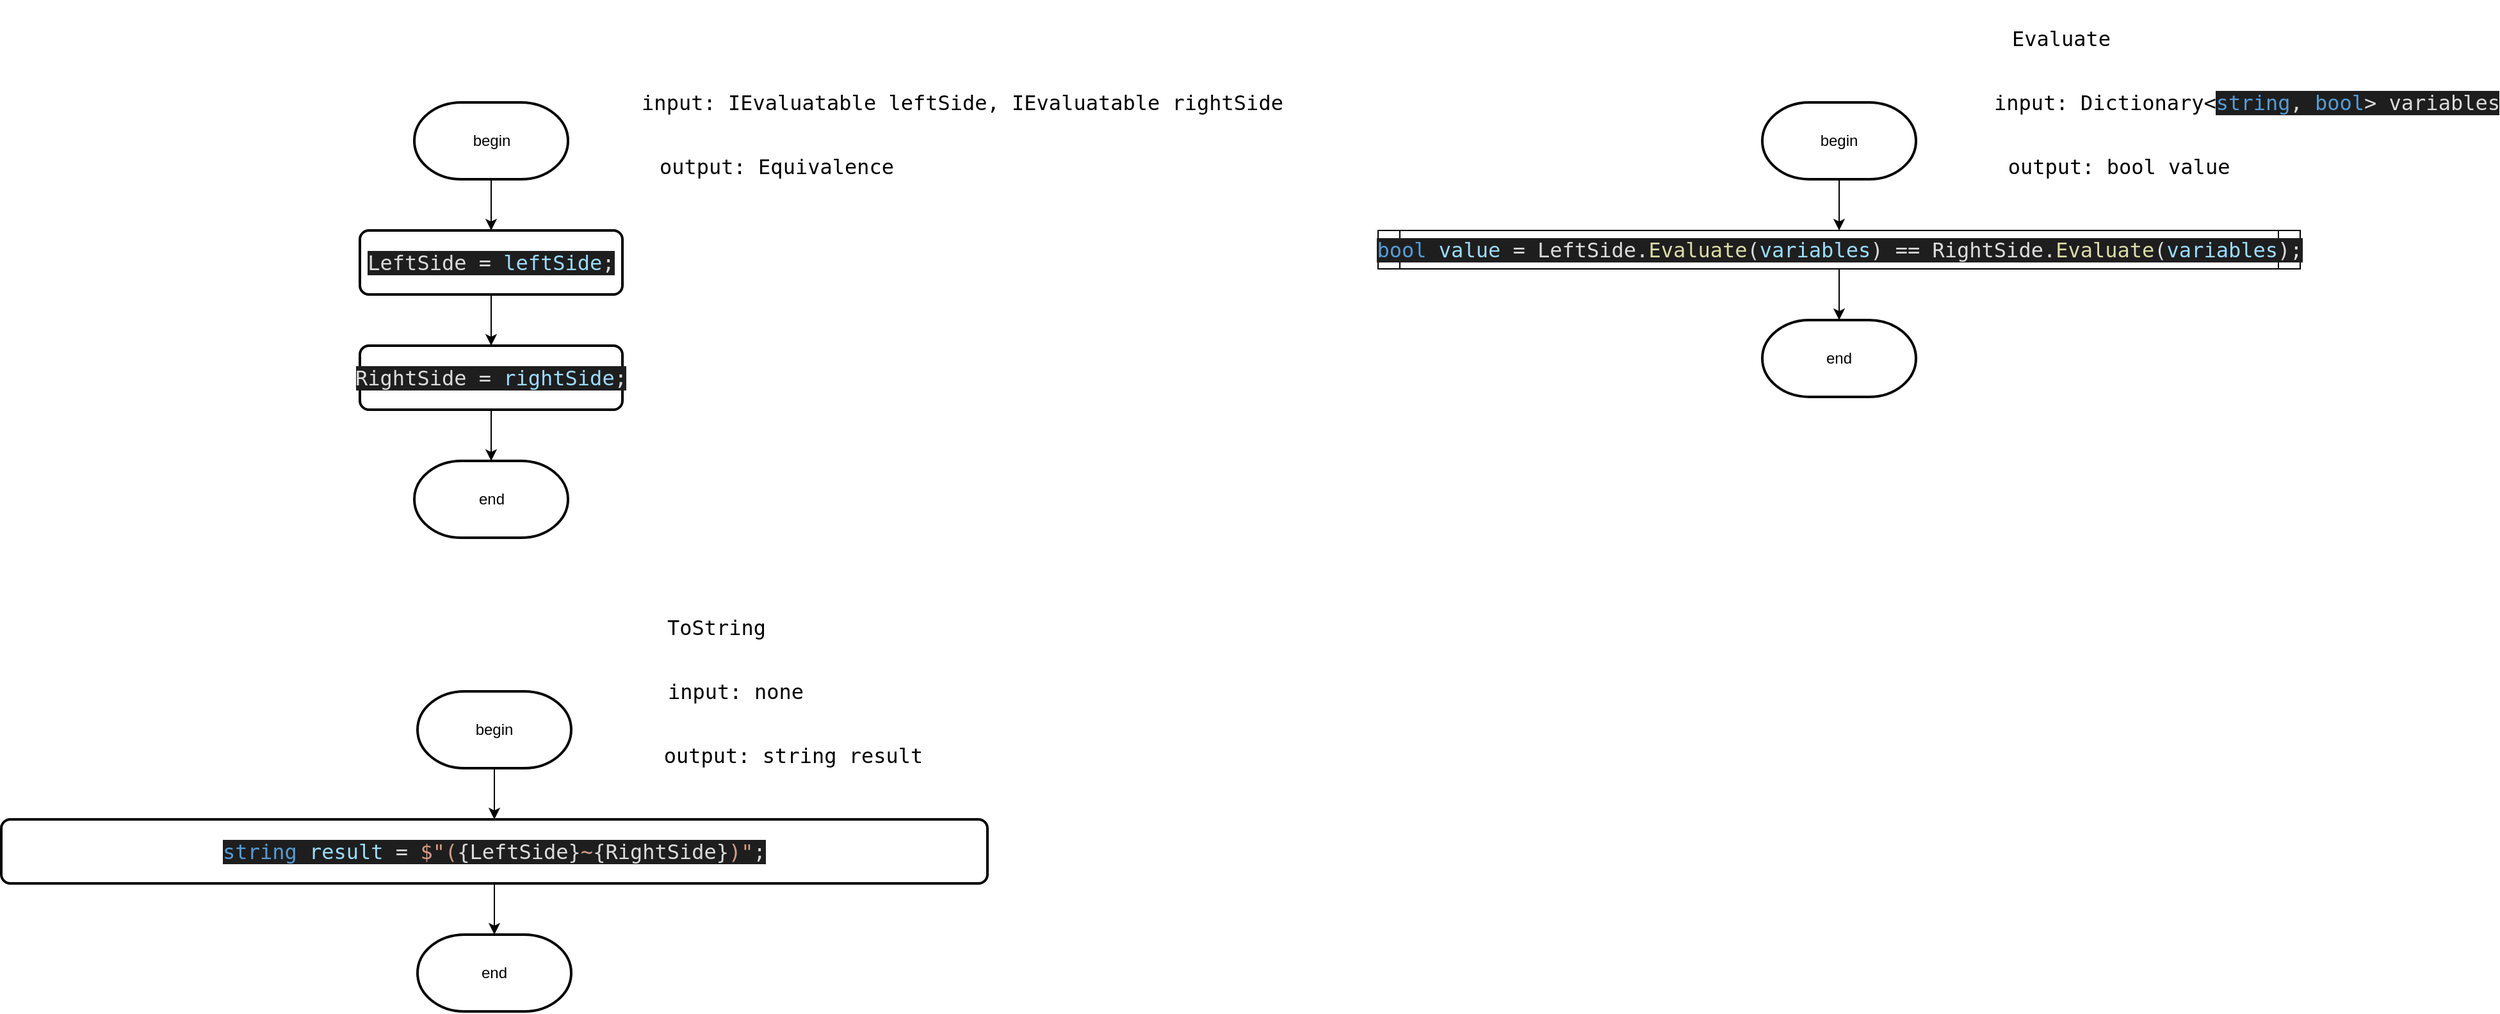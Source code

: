 <mxfile version="26.2.2">
  <diagram name="Page-1" id="wWQFUGHdb_J_DPX5aShU">
    <mxGraphModel dx="2918" dy="2301" grid="1" gridSize="10" guides="1" tooltips="1" connect="1" arrows="1" fold="1" page="1" pageScale="1" pageWidth="850" pageHeight="1100" math="0" shadow="0">
      <root>
        <mxCell id="0" />
        <mxCell id="1" parent="0" />
        <mxCell id="fn003GXV_2hyAFAk2X-T-59" value="&lt;div&gt;&lt;pre style=&quot;font-family: &amp;quot;JetBrains Mono&amp;quot;, monospace; font-size: 12pt;&quot;&gt;&lt;font style=&quot;color: rgb(255, 255, 255);&quot;&gt;Equivalence&lt;/font&gt;&lt;/pre&gt;&lt;/div&gt;" style="text;html=1;align=center;verticalAlign=middle;resizable=0;points=[];autosize=1;strokeColor=none;fillColor=none;" parent="1" vertex="1">
          <mxGeometry x="-97.5" y="-250" width="120" height="60" as="geometry" />
        </mxCell>
        <mxCell id="fn003GXV_2hyAFAk2X-T-60" style="edgeStyle=orthogonalEdgeStyle;rounded=0;orthogonalLoop=1;jettySize=auto;html=1;exitX=0.5;exitY=1;exitDx=0;exitDy=0;exitPerimeter=0;entryX=0.5;entryY=0;entryDx=0;entryDy=0;" parent="1" source="fn003GXV_2hyAFAk2X-T-61" target="fn003GXV_2hyAFAk2X-T-63" edge="1">
          <mxGeometry relative="1" as="geometry" />
        </mxCell>
        <mxCell id="fn003GXV_2hyAFAk2X-T-61" value="begin" style="strokeWidth=2;html=1;shape=mxgraph.flowchart.terminator;whiteSpace=wrap;" parent="1" vertex="1">
          <mxGeometry x="-287.5" y="-170" width="120" height="60" as="geometry" />
        </mxCell>
        <mxCell id="fn003GXV_2hyAFAk2X-T-62" style="edgeStyle=orthogonalEdgeStyle;rounded=0;orthogonalLoop=1;jettySize=auto;html=1;exitX=0.5;exitY=1;exitDx=0;exitDy=0;entryX=0.5;entryY=0;entryDx=0;entryDy=0;" parent="1" source="fn003GXV_2hyAFAk2X-T-63" target="fn003GXV_2hyAFAk2X-T-64" edge="1">
          <mxGeometry relative="1" as="geometry" />
        </mxCell>
        <mxCell id="fn003GXV_2hyAFAk2X-T-63" value="&lt;div style=&quot;background-color:#1e1e1e;color:#dcdcdc&quot;&gt;&lt;pre style=&quot;font-family:&#39;JetBrains Mono&#39;,monospace;font-size:12.0pt;&quot;&gt;LeftSide = &lt;span style=&quot;color:#9cdcfe;&quot;&gt;leftSide&lt;/span&gt;;&lt;/pre&gt;&lt;/div&gt;" style="rounded=1;whiteSpace=wrap;html=1;absoluteArcSize=1;arcSize=14;strokeWidth=2;" parent="1" vertex="1">
          <mxGeometry x="-330" y="-70" width="205" height="50" as="geometry" />
        </mxCell>
        <mxCell id="fn003GXV_2hyAFAk2X-T-64" value="&lt;div style=&quot;background-color: rgb(30, 30, 30); color: rgb(220, 220, 220);&quot;&gt;&lt;pre style=&quot;font-family:&#39;JetBrains Mono&#39;,monospace;font-size:12.0pt;&quot;&gt;&lt;div&gt;&lt;pre style=&quot;font-family:&#39;JetBrains Mono&#39;,monospace;font-size:12.0pt;&quot;&gt;RightSide = &lt;span style=&quot;color:#9cdcfe;&quot;&gt;rightSide&lt;/span&gt;;&lt;/pre&gt;&lt;/div&gt;&lt;/pre&gt;&lt;/div&gt;" style="rounded=1;whiteSpace=wrap;html=1;absoluteArcSize=1;arcSize=14;strokeWidth=2;" parent="1" vertex="1">
          <mxGeometry x="-330" y="20" width="205" height="50" as="geometry" />
        </mxCell>
        <mxCell id="fn003GXV_2hyAFAk2X-T-65" value="&lt;pre style=&quot;font-family: &amp;quot;JetBrains Mono&amp;quot;, monospace; font-size: 12pt;&quot;&gt;input: IEvaluatable leftSide, IEvaluatable rightSide&lt;/pre&gt;" style="text;html=1;align=center;verticalAlign=middle;resizable=0;points=[];autosize=1;strokeColor=none;fillColor=none;" parent="1" vertex="1">
          <mxGeometry x="-100" y="-200" width="480" height="60" as="geometry" />
        </mxCell>
        <mxCell id="fn003GXV_2hyAFAk2X-T-66" value="&lt;pre style=&quot;font-family: &amp;quot;JetBrains Mono&amp;quot;, monospace; font-size: 12pt;&quot;&gt;output: Equivalence&lt;/pre&gt;" style="text;html=1;align=center;verticalAlign=middle;resizable=0;points=[];autosize=1;strokeColor=none;fillColor=none;" parent="1" vertex="1">
          <mxGeometry x="-100" y="-150" width="190" height="60" as="geometry" />
        </mxCell>
        <mxCell id="fn003GXV_2hyAFAk2X-T-67" value="end" style="strokeWidth=2;html=1;shape=mxgraph.flowchart.terminator;whiteSpace=wrap;" parent="1" vertex="1">
          <mxGeometry x="-287.5" y="110" width="120" height="60" as="geometry" />
        </mxCell>
        <mxCell id="fn003GXV_2hyAFAk2X-T-68" style="edgeStyle=orthogonalEdgeStyle;rounded=0;orthogonalLoop=1;jettySize=auto;html=1;exitX=0.5;exitY=1;exitDx=0;exitDy=0;entryX=0.5;entryY=0;entryDx=0;entryDy=0;entryPerimeter=0;" parent="1" source="fn003GXV_2hyAFAk2X-T-64" target="fn003GXV_2hyAFAk2X-T-67" edge="1">
          <mxGeometry relative="1" as="geometry" />
        </mxCell>
        <mxCell id="fn003GXV_2hyAFAk2X-T-69" value="&lt;pre style=&quot;font-family: &amp;quot;JetBrains Mono&amp;quot;, monospace; font-size: 12pt;&quot;&gt;Evaluate&lt;/pre&gt;" style="text;html=1;align=center;verticalAlign=middle;resizable=0;points=[];autosize=1;strokeColor=none;fillColor=none;" parent="1" vertex="1">
          <mxGeometry x="952.5" y="-250" width="90" height="60" as="geometry" />
        </mxCell>
        <mxCell id="-1y040aWpGjqupSYGB7G-2" style="edgeStyle=orthogonalEdgeStyle;rounded=0;orthogonalLoop=1;jettySize=auto;html=1;exitX=0.5;exitY=1;exitDx=0;exitDy=0;exitPerimeter=0;entryX=0.5;entryY=0;entryDx=0;entryDy=0;" parent="1" source="fn003GXV_2hyAFAk2X-T-71" target="-1y040aWpGjqupSYGB7G-1" edge="1">
          <mxGeometry relative="1" as="geometry" />
        </mxCell>
        <mxCell id="fn003GXV_2hyAFAk2X-T-71" value="begin" style="strokeWidth=2;html=1;shape=mxgraph.flowchart.terminator;whiteSpace=wrap;" parent="1" vertex="1">
          <mxGeometry x="765" y="-170" width="120" height="60" as="geometry" />
        </mxCell>
        <mxCell id="fn003GXV_2hyAFAk2X-T-73" value="&lt;pre style=&quot;font-family: &amp;quot;JetBrains Mono&amp;quot;, monospace; font-size: 12pt;&quot;&gt;input: Dictionary&amp;lt;&lt;span style=&quot;font-size: 12pt; background-color: rgb(30, 30, 30); white-space-collapse: collapse; color: rgb(86, 156, 214);&quot;&gt;string&lt;/span&gt;&lt;span style=&quot;font-size: 12pt; background-color: rgb(30, 30, 30); color: rgb(220, 220, 220); white-space-collapse: collapse;&quot;&gt;, &lt;/span&gt;&lt;span style=&quot;font-size: 12pt; background-color: rgb(30, 30, 30); white-space-collapse: collapse; color: rgb(86, 156, 214);&quot;&gt;bool&lt;/span&gt;&lt;span style=&quot;font-size: 12pt; background-color: rgb(30, 30, 30); color: rgb(220, 220, 220); white-space-collapse: collapse;&quot;&gt;&amp;gt; variables&lt;/span&gt;&lt;/pre&gt;" style="text;html=1;align=center;verticalAlign=middle;resizable=0;points=[];autosize=1;strokeColor=none;fillColor=none;" parent="1" vertex="1">
          <mxGeometry x="952.5" y="-200" width="380" height="60" as="geometry" />
        </mxCell>
        <mxCell id="fn003GXV_2hyAFAk2X-T-74" value="&lt;pre style=&quot;font-family: &amp;quot;JetBrains Mono&amp;quot;, monospace; font-size: 12pt;&quot;&gt;output: bool value&lt;/pre&gt;" style="text;html=1;align=center;verticalAlign=middle;resizable=0;points=[];autosize=1;strokeColor=none;fillColor=none;" parent="1" vertex="1">
          <mxGeometry x="952.5" y="-150" width="180" height="60" as="geometry" />
        </mxCell>
        <mxCell id="fn003GXV_2hyAFAk2X-T-75" value="end" style="strokeWidth=2;html=1;shape=mxgraph.flowchart.terminator;whiteSpace=wrap;" parent="1" vertex="1">
          <mxGeometry x="765" width="120" height="60" as="geometry" />
        </mxCell>
        <mxCell id="fn003GXV_2hyAFAk2X-T-77" value="&lt;pre style=&quot;font-family: &amp;quot;JetBrains Mono&amp;quot;, monospace; font-size: 12pt;&quot;&gt;ToString&lt;/pre&gt;" style="text;html=1;align=center;verticalAlign=middle;resizable=0;points=[];autosize=1;strokeColor=none;fillColor=none;" parent="1" vertex="1">
          <mxGeometry x="-97.5" y="210" width="90" height="60" as="geometry" />
        </mxCell>
        <mxCell id="fn003GXV_2hyAFAk2X-T-78" style="edgeStyle=orthogonalEdgeStyle;rounded=0;orthogonalLoop=1;jettySize=auto;html=1;exitX=0.5;exitY=1;exitDx=0;exitDy=0;exitPerimeter=0;entryX=0.5;entryY=0;entryDx=0;entryDy=0;" parent="1" source="fn003GXV_2hyAFAk2X-T-79" target="fn003GXV_2hyAFAk2X-T-80" edge="1">
          <mxGeometry relative="1" as="geometry" />
        </mxCell>
        <mxCell id="fn003GXV_2hyAFAk2X-T-79" value="begin" style="strokeWidth=2;html=1;shape=mxgraph.flowchart.terminator;whiteSpace=wrap;" parent="1" vertex="1">
          <mxGeometry x="-285" y="290" width="120" height="60" as="geometry" />
        </mxCell>
        <mxCell id="fn003GXV_2hyAFAk2X-T-80" value="&lt;div style=&quot;background-color: rgb(30, 30, 30); color: rgb(220, 220, 220);&quot;&gt;&lt;pre style=&quot;font-family:&#39;JetBrains Mono&#39;,monospace;font-size:12.0pt;&quot;&gt;&lt;pre style=&quot;font-family:&#39;JetBrains Mono&#39;,monospace;font-size:12.0pt;&quot;&gt;&lt;pre style=&quot;font-family:&#39;JetBrains Mono&#39;,monospace;font-size:12.0pt;&quot;&gt;&lt;pre style=&quot;font-family:&#39;JetBrains Mono&#39;,monospace;font-size:12.0pt;&quot;&gt;&lt;div&gt;&lt;pre style=&quot;font-family:&#39;JetBrains Mono&#39;,monospace;font-size:12.0pt;&quot;&gt;&lt;span style=&quot;color:#569cd6;&quot;&gt;string &lt;/span&gt;&lt;span style=&quot;color:#9cdcfe;&quot;&gt;result &lt;/span&gt;= &lt;span style=&quot;color:#d69d85;&quot;&gt;$&quot;(&lt;/span&gt;{LeftSide}&lt;span style=&quot;color:#d69d85;&quot;&gt;~&lt;/span&gt;{RightSide}&lt;span style=&quot;color:#d69d85;&quot;&gt;)&quot;&lt;/span&gt;;&lt;/pre&gt;&lt;/div&gt;&lt;/pre&gt;&lt;/pre&gt;&lt;/pre&gt;&lt;/pre&gt;&lt;/div&gt;" style="rounded=1;whiteSpace=wrap;html=1;absoluteArcSize=1;arcSize=14;strokeWidth=2;" parent="1" vertex="1">
          <mxGeometry x="-610" y="390" width="770" height="50" as="geometry" />
        </mxCell>
        <mxCell id="fn003GXV_2hyAFAk2X-T-81" value="&lt;pre style=&quot;font-family: &amp;quot;JetBrains Mono&amp;quot;, monospace; font-size: 12pt;&quot;&gt;input: none&lt;/pre&gt;" style="text;html=1;align=center;verticalAlign=middle;resizable=0;points=[];autosize=1;strokeColor=none;fillColor=none;" parent="1" vertex="1">
          <mxGeometry x="-97.5" y="260" width="120" height="60" as="geometry" />
        </mxCell>
        <mxCell id="fn003GXV_2hyAFAk2X-T-82" value="&lt;pre style=&quot;font-family: &amp;quot;JetBrains Mono&amp;quot;, monospace; font-size: 12pt;&quot;&gt;output: string result&lt;/pre&gt;" style="text;html=1;align=center;verticalAlign=middle;resizable=0;points=[];autosize=1;strokeColor=none;fillColor=none;" parent="1" vertex="1">
          <mxGeometry x="-97.5" y="310" width="210" height="60" as="geometry" />
        </mxCell>
        <mxCell id="fn003GXV_2hyAFAk2X-T-83" value="end" style="strokeWidth=2;html=1;shape=mxgraph.flowchart.terminator;whiteSpace=wrap;" parent="1" vertex="1">
          <mxGeometry x="-285" y="480" width="120" height="60" as="geometry" />
        </mxCell>
        <mxCell id="fn003GXV_2hyAFAk2X-T-84" style="edgeStyle=orthogonalEdgeStyle;rounded=0;orthogonalLoop=1;jettySize=auto;html=1;exitX=0.5;exitY=1;exitDx=0;exitDy=0;entryX=0.5;entryY=0;entryDx=0;entryDy=0;entryPerimeter=0;" parent="1" source="fn003GXV_2hyAFAk2X-T-80" target="fn003GXV_2hyAFAk2X-T-83" edge="1">
          <mxGeometry relative="1" as="geometry" />
        </mxCell>
        <mxCell id="-1y040aWpGjqupSYGB7G-1" value="&lt;pre style=&quot;color: rgb(220, 220, 220); font-size: 12pt; background-color: rgb(30, 30, 30); font-family: &amp;quot;JetBrains Mono&amp;quot;, monospace;&quot;&gt;&lt;span style=&quot;color: rgb(86, 156, 214);&quot;&gt;bool &lt;/span&gt;&lt;span style=&quot;color: rgb(156, 220, 254);&quot;&gt;value &lt;/span&gt;= LeftSide.&lt;span style=&quot;color: rgb(220, 220, 169);&quot;&gt;Evaluate&lt;/span&gt;(&lt;span style=&quot;color: rgb(156, 220, 254);&quot;&gt;variables&lt;/span&gt;) == RightSide.&lt;span style=&quot;color: rgb(220, 220, 169);&quot;&gt;Evaluate&lt;/span&gt;(&lt;span style=&quot;color: rgb(156, 220, 254);&quot;&gt;variables&lt;/span&gt;);&lt;/pre&gt;" style="shape=process;whiteSpace=wrap;html=1;backgroundOutline=1;size=0.023;" parent="1" vertex="1">
          <mxGeometry x="465" y="-70" width="720" height="30" as="geometry" />
        </mxCell>
        <mxCell id="-1y040aWpGjqupSYGB7G-3" style="edgeStyle=orthogonalEdgeStyle;rounded=0;orthogonalLoop=1;jettySize=auto;html=1;exitX=0.5;exitY=1;exitDx=0;exitDy=0;entryX=0.5;entryY=0;entryDx=0;entryDy=0;entryPerimeter=0;" parent="1" source="-1y040aWpGjqupSYGB7G-1" target="fn003GXV_2hyAFAk2X-T-75" edge="1">
          <mxGeometry relative="1" as="geometry" />
        </mxCell>
      </root>
    </mxGraphModel>
  </diagram>
</mxfile>

